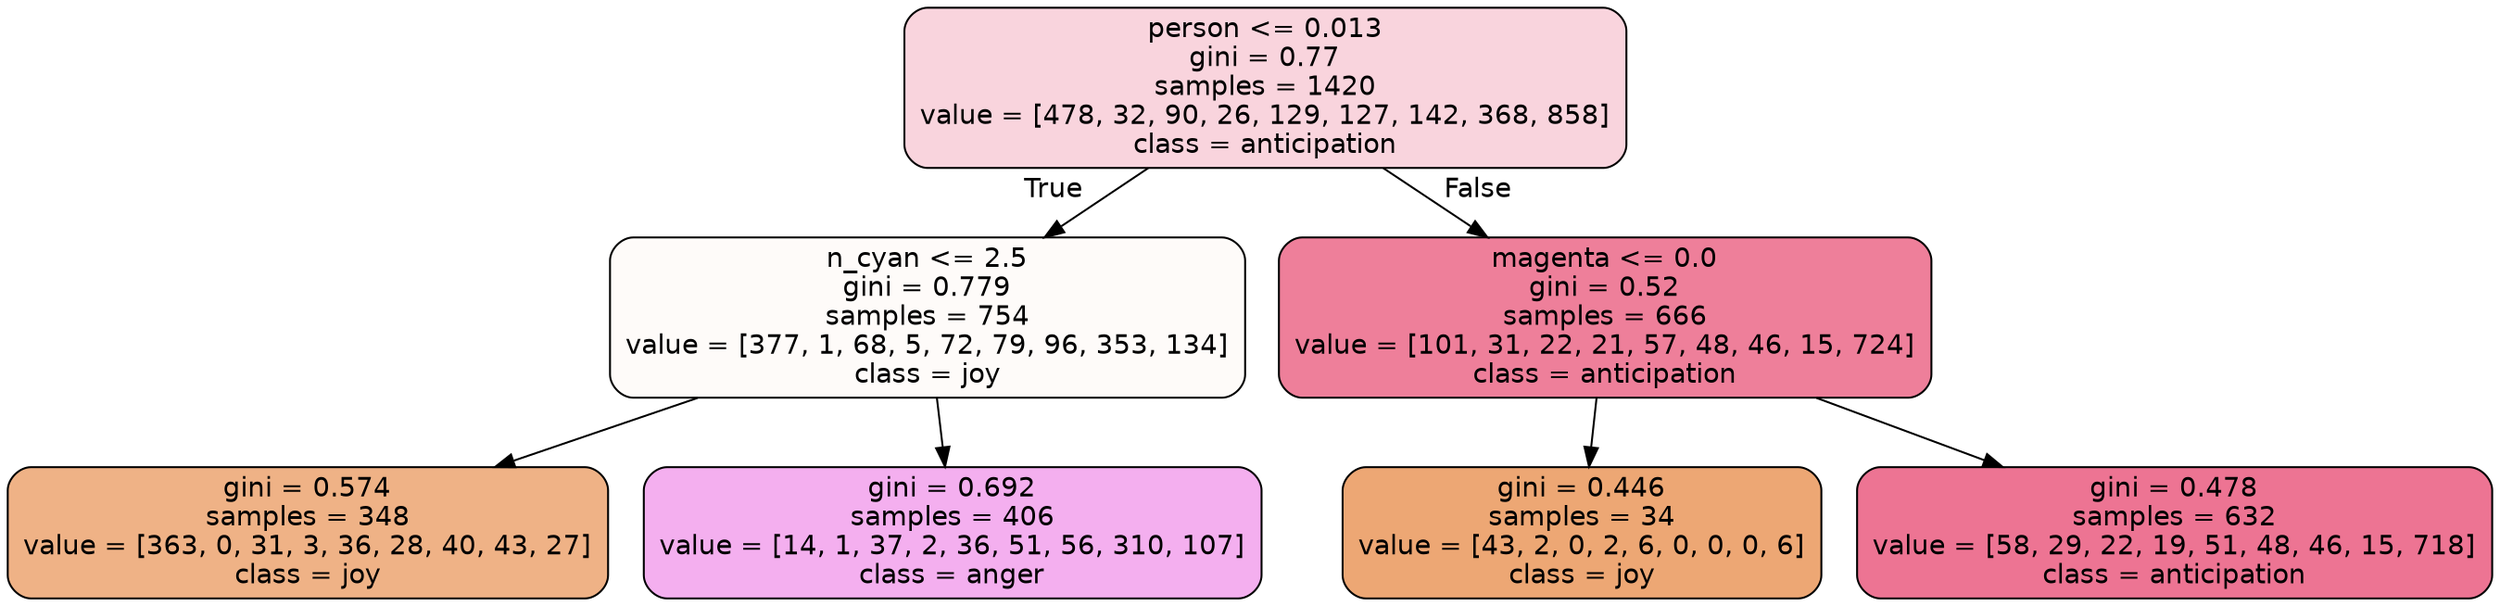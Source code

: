 digraph Tree {
node [shape=box, style="filled, rounded", color="black", fontname=helvetica] ;
edge [fontname=helvetica] ;
0 [label="person <= 0.013\ngini = 0.77\nsamples = 1420\nvalue = [478, 32, 90, 26, 129, 127, 142, 368, 858]\nclass = anticipation", fillcolor="#e5396437"] ;
1 [label="n_cyan <= 2.5\ngini = 0.779\nsamples = 754\nvalue = [377, 1, 68, 5, 72, 79, 96, 353, 134]\nclass = joy", fillcolor="#e5813907"] ;
0 -> 1 [labeldistance=2.5, labelangle=45, headlabel="True"] ;
2 [label="gini = 0.574\nsamples = 348\nvalue = [363, 0, 31, 3, 36, 28, 40, 43, 27]\nclass = joy", fillcolor="#e581399b"] ;
1 -> 2 ;
3 [label="gini = 0.692\nsamples = 406\nvalue = [14, 1, 37, 2, 36, 51, 56, 310, 107]\nclass = anger", fillcolor="#e539d766"] ;
1 -> 3 ;
4 [label="magenta <= 0.0\ngini = 0.52\nsamples = 666\nvalue = [101, 31, 22, 21, 57, 48, 46, 15, 724]\nclass = anticipation", fillcolor="#e53964a5"] ;
0 -> 4 [labeldistance=2.5, labelangle=-45, headlabel="False"] ;
5 [label="gini = 0.446\nsamples = 34\nvalue = [43, 2, 0, 2, 6, 0, 0, 0, 6]\nclass = joy", fillcolor="#e58139b2"] ;
4 -> 5 ;
6 [label="gini = 0.478\nsamples = 632\nvalue = [58, 29, 22, 19, 51, 48, 46, 15, 718]\nclass = anticipation", fillcolor="#e53964b2"] ;
4 -> 6 ;
}